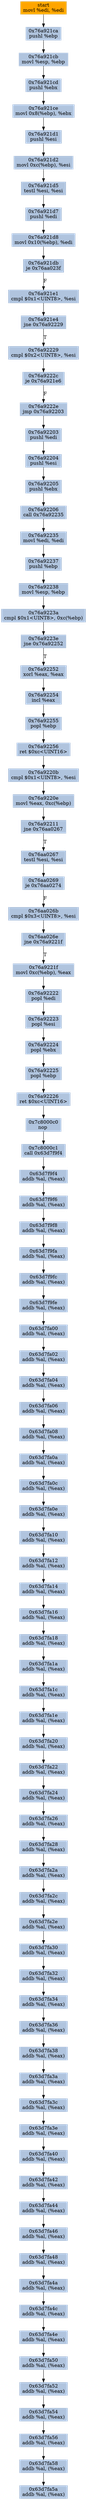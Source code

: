 digraph G {
node[shape=rectangle,style=filled,fillcolor=lightsteelblue,color=lightsteelblue]
bgcolor="transparent"
a0x76a921c8movl_edi_edi[label="start\nmovl %edi, %edi",color="lightgrey",fillcolor="orange"];
a0x76a921capushl_ebp[label="0x76a921ca\npushl %ebp"];
a0x76a921cbmovl_esp_ebp[label="0x76a921cb\nmovl %esp, %ebp"];
a0x76a921cdpushl_ebx[label="0x76a921cd\npushl %ebx"];
a0x76a921cemovl_0x8ebp__ebx[label="0x76a921ce\nmovl 0x8(%ebp), %ebx"];
a0x76a921d1pushl_esi[label="0x76a921d1\npushl %esi"];
a0x76a921d2movl_0xcebp__esi[label="0x76a921d2\nmovl 0xc(%ebp), %esi"];
a0x76a921d5testl_esi_esi[label="0x76a921d5\ntestl %esi, %esi"];
a0x76a921d7pushl_edi[label="0x76a921d7\npushl %edi"];
a0x76a921d8movl_0x10ebp__edi[label="0x76a921d8\nmovl 0x10(%ebp), %edi"];
a0x76a921dbje_0x76aa023f[label="0x76a921db\nje 0x76aa023f"];
a0x76a921e1cmpl_0x1UINT8_esi[label="0x76a921e1\ncmpl $0x1<UINT8>, %esi"];
a0x76a921e4jne_0x76a92229[label="0x76a921e4\njne 0x76a92229"];
a0x76a92229cmpl_0x2UINT8_esi[label="0x76a92229\ncmpl $0x2<UINT8>, %esi"];
a0x76a9222cje_0x76a921e6[label="0x76a9222c\nje 0x76a921e6"];
a0x76a9222ejmp_0x76a92203[label="0x76a9222e\njmp 0x76a92203"];
a0x76a92203pushl_edi[label="0x76a92203\npushl %edi"];
a0x76a92204pushl_esi[label="0x76a92204\npushl %esi"];
a0x76a92205pushl_ebx[label="0x76a92205\npushl %ebx"];
a0x76a92206call_0x76a92235[label="0x76a92206\ncall 0x76a92235"];
a0x76a92235movl_edi_edi[label="0x76a92235\nmovl %edi, %edi"];
a0x76a92237pushl_ebp[label="0x76a92237\npushl %ebp"];
a0x76a92238movl_esp_ebp[label="0x76a92238\nmovl %esp, %ebp"];
a0x76a9223acmpl_0x1UINT8_0xcebp_[label="0x76a9223a\ncmpl $0x1<UINT8>, 0xc(%ebp)"];
a0x76a9223ejne_0x76a92252[label="0x76a9223e\njne 0x76a92252"];
a0x76a92252xorl_eax_eax[label="0x76a92252\nxorl %eax, %eax"];
a0x76a92254incl_eax[label="0x76a92254\nincl %eax"];
a0x76a92255popl_ebp[label="0x76a92255\npopl %ebp"];
a0x76a92256ret_0xcUINT16[label="0x76a92256\nret $0xc<UINT16>"];
a0x76a9220bcmpl_0x1UINT8_esi[label="0x76a9220b\ncmpl $0x1<UINT8>, %esi"];
a0x76a9220emovl_eax_0xcebp_[label="0x76a9220e\nmovl %eax, 0xc(%ebp)"];
a0x76a92211jne_0x76aa0267[label="0x76a92211\njne 0x76aa0267"];
a0x76aa0267testl_esi_esi[label="0x76aa0267\ntestl %esi, %esi"];
a0x76aa0269je_0x76aa0274[label="0x76aa0269\nje 0x76aa0274"];
a0x76aa026bcmpl_0x3UINT8_esi[label="0x76aa026b\ncmpl $0x3<UINT8>, %esi"];
a0x76aa026ejne_0x76a9221f[label="0x76aa026e\njne 0x76a9221f"];
a0x76a9221fmovl_0xcebp__eax[label="0x76a9221f\nmovl 0xc(%ebp), %eax"];
a0x76a92222popl_edi[label="0x76a92222\npopl %edi"];
a0x76a92223popl_esi[label="0x76a92223\npopl %esi"];
a0x76a92224popl_ebx[label="0x76a92224\npopl %ebx"];
a0x76a92225popl_ebp[label="0x76a92225\npopl %ebp"];
a0x76a92226ret_0xcUINT16[label="0x76a92226\nret $0xc<UINT16>"];
a0x7c8000c0nop_[label="0x7c8000c0\nnop "];
a0x7c8000c1call_0x63d7f9f4[label="0x7c8000c1\ncall 0x63d7f9f4"];
a0x63d7f9f4addb_al_eax_[label="0x63d7f9f4\naddb %al, (%eax)"];
a0x63d7f9f6addb_al_eax_[label="0x63d7f9f6\naddb %al, (%eax)"];
a0x63d7f9f8addb_al_eax_[label="0x63d7f9f8\naddb %al, (%eax)"];
a0x63d7f9faaddb_al_eax_[label="0x63d7f9fa\naddb %al, (%eax)"];
a0x63d7f9fcaddb_al_eax_[label="0x63d7f9fc\naddb %al, (%eax)"];
a0x63d7f9feaddb_al_eax_[label="0x63d7f9fe\naddb %al, (%eax)"];
a0x63d7fa00addb_al_eax_[label="0x63d7fa00\naddb %al, (%eax)"];
a0x63d7fa02addb_al_eax_[label="0x63d7fa02\naddb %al, (%eax)"];
a0x63d7fa04addb_al_eax_[label="0x63d7fa04\naddb %al, (%eax)"];
a0x63d7fa06addb_al_eax_[label="0x63d7fa06\naddb %al, (%eax)"];
a0x63d7fa08addb_al_eax_[label="0x63d7fa08\naddb %al, (%eax)"];
a0x63d7fa0aaddb_al_eax_[label="0x63d7fa0a\naddb %al, (%eax)"];
a0x63d7fa0caddb_al_eax_[label="0x63d7fa0c\naddb %al, (%eax)"];
a0x63d7fa0eaddb_al_eax_[label="0x63d7fa0e\naddb %al, (%eax)"];
a0x63d7fa10addb_al_eax_[label="0x63d7fa10\naddb %al, (%eax)"];
a0x63d7fa12addb_al_eax_[label="0x63d7fa12\naddb %al, (%eax)"];
a0x63d7fa14addb_al_eax_[label="0x63d7fa14\naddb %al, (%eax)"];
a0x63d7fa16addb_al_eax_[label="0x63d7fa16\naddb %al, (%eax)"];
a0x63d7fa18addb_al_eax_[label="0x63d7fa18\naddb %al, (%eax)"];
a0x63d7fa1aaddb_al_eax_[label="0x63d7fa1a\naddb %al, (%eax)"];
a0x63d7fa1caddb_al_eax_[label="0x63d7fa1c\naddb %al, (%eax)"];
a0x63d7fa1eaddb_al_eax_[label="0x63d7fa1e\naddb %al, (%eax)"];
a0x63d7fa20addb_al_eax_[label="0x63d7fa20\naddb %al, (%eax)"];
a0x63d7fa22addb_al_eax_[label="0x63d7fa22\naddb %al, (%eax)"];
a0x63d7fa24addb_al_eax_[label="0x63d7fa24\naddb %al, (%eax)"];
a0x63d7fa26addb_al_eax_[label="0x63d7fa26\naddb %al, (%eax)"];
a0x63d7fa28addb_al_eax_[label="0x63d7fa28\naddb %al, (%eax)"];
a0x63d7fa2aaddb_al_eax_[label="0x63d7fa2a\naddb %al, (%eax)"];
a0x63d7fa2caddb_al_eax_[label="0x63d7fa2c\naddb %al, (%eax)"];
a0x63d7fa2eaddb_al_eax_[label="0x63d7fa2e\naddb %al, (%eax)"];
a0x63d7fa30addb_al_eax_[label="0x63d7fa30\naddb %al, (%eax)"];
a0x63d7fa32addb_al_eax_[label="0x63d7fa32\naddb %al, (%eax)"];
a0x63d7fa34addb_al_eax_[label="0x63d7fa34\naddb %al, (%eax)"];
a0x63d7fa36addb_al_eax_[label="0x63d7fa36\naddb %al, (%eax)"];
a0x63d7fa38addb_al_eax_[label="0x63d7fa38\naddb %al, (%eax)"];
a0x63d7fa3aaddb_al_eax_[label="0x63d7fa3a\naddb %al, (%eax)"];
a0x63d7fa3caddb_al_eax_[label="0x63d7fa3c\naddb %al, (%eax)"];
a0x63d7fa3eaddb_al_eax_[label="0x63d7fa3e\naddb %al, (%eax)"];
a0x63d7fa40addb_al_eax_[label="0x63d7fa40\naddb %al, (%eax)"];
a0x63d7fa42addb_al_eax_[label="0x63d7fa42\naddb %al, (%eax)"];
a0x63d7fa44addb_al_eax_[label="0x63d7fa44\naddb %al, (%eax)"];
a0x63d7fa46addb_al_eax_[label="0x63d7fa46\naddb %al, (%eax)"];
a0x63d7fa48addb_al_eax_[label="0x63d7fa48\naddb %al, (%eax)"];
a0x63d7fa4aaddb_al_eax_[label="0x63d7fa4a\naddb %al, (%eax)"];
a0x63d7fa4caddb_al_eax_[label="0x63d7fa4c\naddb %al, (%eax)"];
a0x63d7fa4eaddb_al_eax_[label="0x63d7fa4e\naddb %al, (%eax)"];
a0x63d7fa50addb_al_eax_[label="0x63d7fa50\naddb %al, (%eax)"];
a0x63d7fa52addb_al_eax_[label="0x63d7fa52\naddb %al, (%eax)"];
a0x63d7fa54addb_al_eax_[label="0x63d7fa54\naddb %al, (%eax)"];
a0x63d7fa56addb_al_eax_[label="0x63d7fa56\naddb %al, (%eax)"];
a0x63d7fa58addb_al_eax_[label="0x63d7fa58\naddb %al, (%eax)"];
a0x63d7fa5aaddb_al_eax_[label="0x63d7fa5a\naddb %al, (%eax)"];
a0x76a921c8movl_edi_edi -> a0x76a921capushl_ebp [color="#000000"];
a0x76a921capushl_ebp -> a0x76a921cbmovl_esp_ebp [color="#000000"];
a0x76a921cbmovl_esp_ebp -> a0x76a921cdpushl_ebx [color="#000000"];
a0x76a921cdpushl_ebx -> a0x76a921cemovl_0x8ebp__ebx [color="#000000"];
a0x76a921cemovl_0x8ebp__ebx -> a0x76a921d1pushl_esi [color="#000000"];
a0x76a921d1pushl_esi -> a0x76a921d2movl_0xcebp__esi [color="#000000"];
a0x76a921d2movl_0xcebp__esi -> a0x76a921d5testl_esi_esi [color="#000000"];
a0x76a921d5testl_esi_esi -> a0x76a921d7pushl_edi [color="#000000"];
a0x76a921d7pushl_edi -> a0x76a921d8movl_0x10ebp__edi [color="#000000"];
a0x76a921d8movl_0x10ebp__edi -> a0x76a921dbje_0x76aa023f [color="#000000"];
a0x76a921dbje_0x76aa023f -> a0x76a921e1cmpl_0x1UINT8_esi [color="#000000",label="F"];
a0x76a921e1cmpl_0x1UINT8_esi -> a0x76a921e4jne_0x76a92229 [color="#000000"];
a0x76a921e4jne_0x76a92229 -> a0x76a92229cmpl_0x2UINT8_esi [color="#000000",label="T"];
a0x76a92229cmpl_0x2UINT8_esi -> a0x76a9222cje_0x76a921e6 [color="#000000"];
a0x76a9222cje_0x76a921e6 -> a0x76a9222ejmp_0x76a92203 [color="#000000",label="F"];
a0x76a9222ejmp_0x76a92203 -> a0x76a92203pushl_edi [color="#000000"];
a0x76a92203pushl_edi -> a0x76a92204pushl_esi [color="#000000"];
a0x76a92204pushl_esi -> a0x76a92205pushl_ebx [color="#000000"];
a0x76a92205pushl_ebx -> a0x76a92206call_0x76a92235 [color="#000000"];
a0x76a92206call_0x76a92235 -> a0x76a92235movl_edi_edi [color="#000000"];
a0x76a92235movl_edi_edi -> a0x76a92237pushl_ebp [color="#000000"];
a0x76a92237pushl_ebp -> a0x76a92238movl_esp_ebp [color="#000000"];
a0x76a92238movl_esp_ebp -> a0x76a9223acmpl_0x1UINT8_0xcebp_ [color="#000000"];
a0x76a9223acmpl_0x1UINT8_0xcebp_ -> a0x76a9223ejne_0x76a92252 [color="#000000"];
a0x76a9223ejne_0x76a92252 -> a0x76a92252xorl_eax_eax [color="#000000",label="T"];
a0x76a92252xorl_eax_eax -> a0x76a92254incl_eax [color="#000000"];
a0x76a92254incl_eax -> a0x76a92255popl_ebp [color="#000000"];
a0x76a92255popl_ebp -> a0x76a92256ret_0xcUINT16 [color="#000000"];
a0x76a92256ret_0xcUINT16 -> a0x76a9220bcmpl_0x1UINT8_esi [color="#000000"];
a0x76a9220bcmpl_0x1UINT8_esi -> a0x76a9220emovl_eax_0xcebp_ [color="#000000"];
a0x76a9220emovl_eax_0xcebp_ -> a0x76a92211jne_0x76aa0267 [color="#000000"];
a0x76a92211jne_0x76aa0267 -> a0x76aa0267testl_esi_esi [color="#000000",label="T"];
a0x76aa0267testl_esi_esi -> a0x76aa0269je_0x76aa0274 [color="#000000"];
a0x76aa0269je_0x76aa0274 -> a0x76aa026bcmpl_0x3UINT8_esi [color="#000000",label="F"];
a0x76aa026bcmpl_0x3UINT8_esi -> a0x76aa026ejne_0x76a9221f [color="#000000"];
a0x76aa026ejne_0x76a9221f -> a0x76a9221fmovl_0xcebp__eax [color="#000000",label="T"];
a0x76a9221fmovl_0xcebp__eax -> a0x76a92222popl_edi [color="#000000"];
a0x76a92222popl_edi -> a0x76a92223popl_esi [color="#000000"];
a0x76a92223popl_esi -> a0x76a92224popl_ebx [color="#000000"];
a0x76a92224popl_ebx -> a0x76a92225popl_ebp [color="#000000"];
a0x76a92225popl_ebp -> a0x76a92226ret_0xcUINT16 [color="#000000"];
a0x76a92226ret_0xcUINT16 -> a0x7c8000c0nop_ [color="#000000"];
a0x7c8000c0nop_ -> a0x7c8000c1call_0x63d7f9f4 [color="#000000"];
a0x7c8000c1call_0x63d7f9f4 -> a0x63d7f9f4addb_al_eax_ [color="#000000"];
a0x63d7f9f4addb_al_eax_ -> a0x63d7f9f6addb_al_eax_ [color="#000000"];
a0x63d7f9f6addb_al_eax_ -> a0x63d7f9f8addb_al_eax_ [color="#000000"];
a0x63d7f9f8addb_al_eax_ -> a0x63d7f9faaddb_al_eax_ [color="#000000"];
a0x63d7f9faaddb_al_eax_ -> a0x63d7f9fcaddb_al_eax_ [color="#000000"];
a0x63d7f9fcaddb_al_eax_ -> a0x63d7f9feaddb_al_eax_ [color="#000000"];
a0x63d7f9feaddb_al_eax_ -> a0x63d7fa00addb_al_eax_ [color="#000000"];
a0x63d7fa00addb_al_eax_ -> a0x63d7fa02addb_al_eax_ [color="#000000"];
a0x63d7fa02addb_al_eax_ -> a0x63d7fa04addb_al_eax_ [color="#000000"];
a0x63d7fa04addb_al_eax_ -> a0x63d7fa06addb_al_eax_ [color="#000000"];
a0x63d7fa06addb_al_eax_ -> a0x63d7fa08addb_al_eax_ [color="#000000"];
a0x63d7fa08addb_al_eax_ -> a0x63d7fa0aaddb_al_eax_ [color="#000000"];
a0x63d7fa0aaddb_al_eax_ -> a0x63d7fa0caddb_al_eax_ [color="#000000"];
a0x63d7fa0caddb_al_eax_ -> a0x63d7fa0eaddb_al_eax_ [color="#000000"];
a0x63d7fa0eaddb_al_eax_ -> a0x63d7fa10addb_al_eax_ [color="#000000"];
a0x63d7fa10addb_al_eax_ -> a0x63d7fa12addb_al_eax_ [color="#000000"];
a0x63d7fa12addb_al_eax_ -> a0x63d7fa14addb_al_eax_ [color="#000000"];
a0x63d7fa14addb_al_eax_ -> a0x63d7fa16addb_al_eax_ [color="#000000"];
a0x63d7fa16addb_al_eax_ -> a0x63d7fa18addb_al_eax_ [color="#000000"];
a0x63d7fa18addb_al_eax_ -> a0x63d7fa1aaddb_al_eax_ [color="#000000"];
a0x63d7fa1aaddb_al_eax_ -> a0x63d7fa1caddb_al_eax_ [color="#000000"];
a0x63d7fa1caddb_al_eax_ -> a0x63d7fa1eaddb_al_eax_ [color="#000000"];
a0x63d7fa1eaddb_al_eax_ -> a0x63d7fa20addb_al_eax_ [color="#000000"];
a0x63d7fa20addb_al_eax_ -> a0x63d7fa22addb_al_eax_ [color="#000000"];
a0x63d7fa22addb_al_eax_ -> a0x63d7fa24addb_al_eax_ [color="#000000"];
a0x63d7fa24addb_al_eax_ -> a0x63d7fa26addb_al_eax_ [color="#000000"];
a0x63d7fa26addb_al_eax_ -> a0x63d7fa28addb_al_eax_ [color="#000000"];
a0x63d7fa28addb_al_eax_ -> a0x63d7fa2aaddb_al_eax_ [color="#000000"];
a0x63d7fa2aaddb_al_eax_ -> a0x63d7fa2caddb_al_eax_ [color="#000000"];
a0x63d7fa2caddb_al_eax_ -> a0x63d7fa2eaddb_al_eax_ [color="#000000"];
a0x63d7fa2eaddb_al_eax_ -> a0x63d7fa30addb_al_eax_ [color="#000000"];
a0x63d7fa30addb_al_eax_ -> a0x63d7fa32addb_al_eax_ [color="#000000"];
a0x63d7fa32addb_al_eax_ -> a0x63d7fa34addb_al_eax_ [color="#000000"];
a0x63d7fa34addb_al_eax_ -> a0x63d7fa36addb_al_eax_ [color="#000000"];
a0x63d7fa36addb_al_eax_ -> a0x63d7fa38addb_al_eax_ [color="#000000"];
a0x63d7fa38addb_al_eax_ -> a0x63d7fa3aaddb_al_eax_ [color="#000000"];
a0x63d7fa3aaddb_al_eax_ -> a0x63d7fa3caddb_al_eax_ [color="#000000"];
a0x63d7fa3caddb_al_eax_ -> a0x63d7fa3eaddb_al_eax_ [color="#000000"];
a0x63d7fa3eaddb_al_eax_ -> a0x63d7fa40addb_al_eax_ [color="#000000"];
a0x63d7fa40addb_al_eax_ -> a0x63d7fa42addb_al_eax_ [color="#000000"];
a0x63d7fa42addb_al_eax_ -> a0x63d7fa44addb_al_eax_ [color="#000000"];
a0x63d7fa44addb_al_eax_ -> a0x63d7fa46addb_al_eax_ [color="#000000"];
a0x63d7fa46addb_al_eax_ -> a0x63d7fa48addb_al_eax_ [color="#000000"];
a0x63d7fa48addb_al_eax_ -> a0x63d7fa4aaddb_al_eax_ [color="#000000"];
a0x63d7fa4aaddb_al_eax_ -> a0x63d7fa4caddb_al_eax_ [color="#000000"];
a0x63d7fa4caddb_al_eax_ -> a0x63d7fa4eaddb_al_eax_ [color="#000000"];
a0x63d7fa4eaddb_al_eax_ -> a0x63d7fa50addb_al_eax_ [color="#000000"];
a0x63d7fa50addb_al_eax_ -> a0x63d7fa52addb_al_eax_ [color="#000000"];
a0x63d7fa52addb_al_eax_ -> a0x63d7fa54addb_al_eax_ [color="#000000"];
a0x63d7fa54addb_al_eax_ -> a0x63d7fa56addb_al_eax_ [color="#000000"];
a0x63d7fa56addb_al_eax_ -> a0x63d7fa58addb_al_eax_ [color="#000000"];
a0x63d7fa58addb_al_eax_ -> a0x63d7fa5aaddb_al_eax_ [color="#000000"];
}
